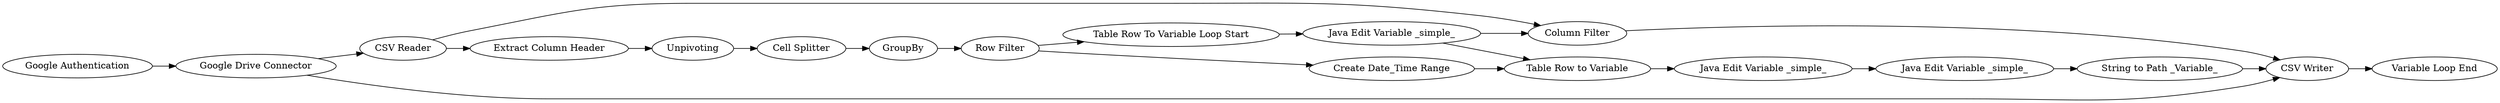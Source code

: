 digraph {
	2 [label="Extract Column Header"]
	3 [label=Unpivoting]
	7 [label="Cell Splitter"]
	8 [label=GroupBy]
	279 [label="Google Authentication"]
	281 [label="Google Drive Connector"]
	284 [label="CSV Reader"]
	285 [label="Row Filter"]
	286 [label="Table Row To Variable Loop Start"]
	287 [label="Column Filter"]
	288 [label="Java Edit Variable _simple_"]
	289 [label="CSV Writer"]
	636 [label="Java Edit Variable _simple_"]
	1463 [label="Java Edit Variable _simple_"]
	2008 [label="Create Date_Time Range"]
	2009 [label="Table Row to Variable"]
	2010 [label="Variable Loop End"]
	2011 [label="String to Path _Variable_"]
	2 -> 3
	3 -> 7
	7 -> 8
	8 -> 285
	279 -> 281
	281 -> 284
	281 -> 289
	284 -> 287
	284 -> 2
	285 -> 286
	285 -> 2008
	286 -> 288
	287 -> 289
	288 -> 2009
	288 -> 287
	289 -> 2010
	636 -> 1463
	1463 -> 2011
	2008 -> 2009
	2009 -> 636
	2011 -> 289
	rankdir=LR
}
